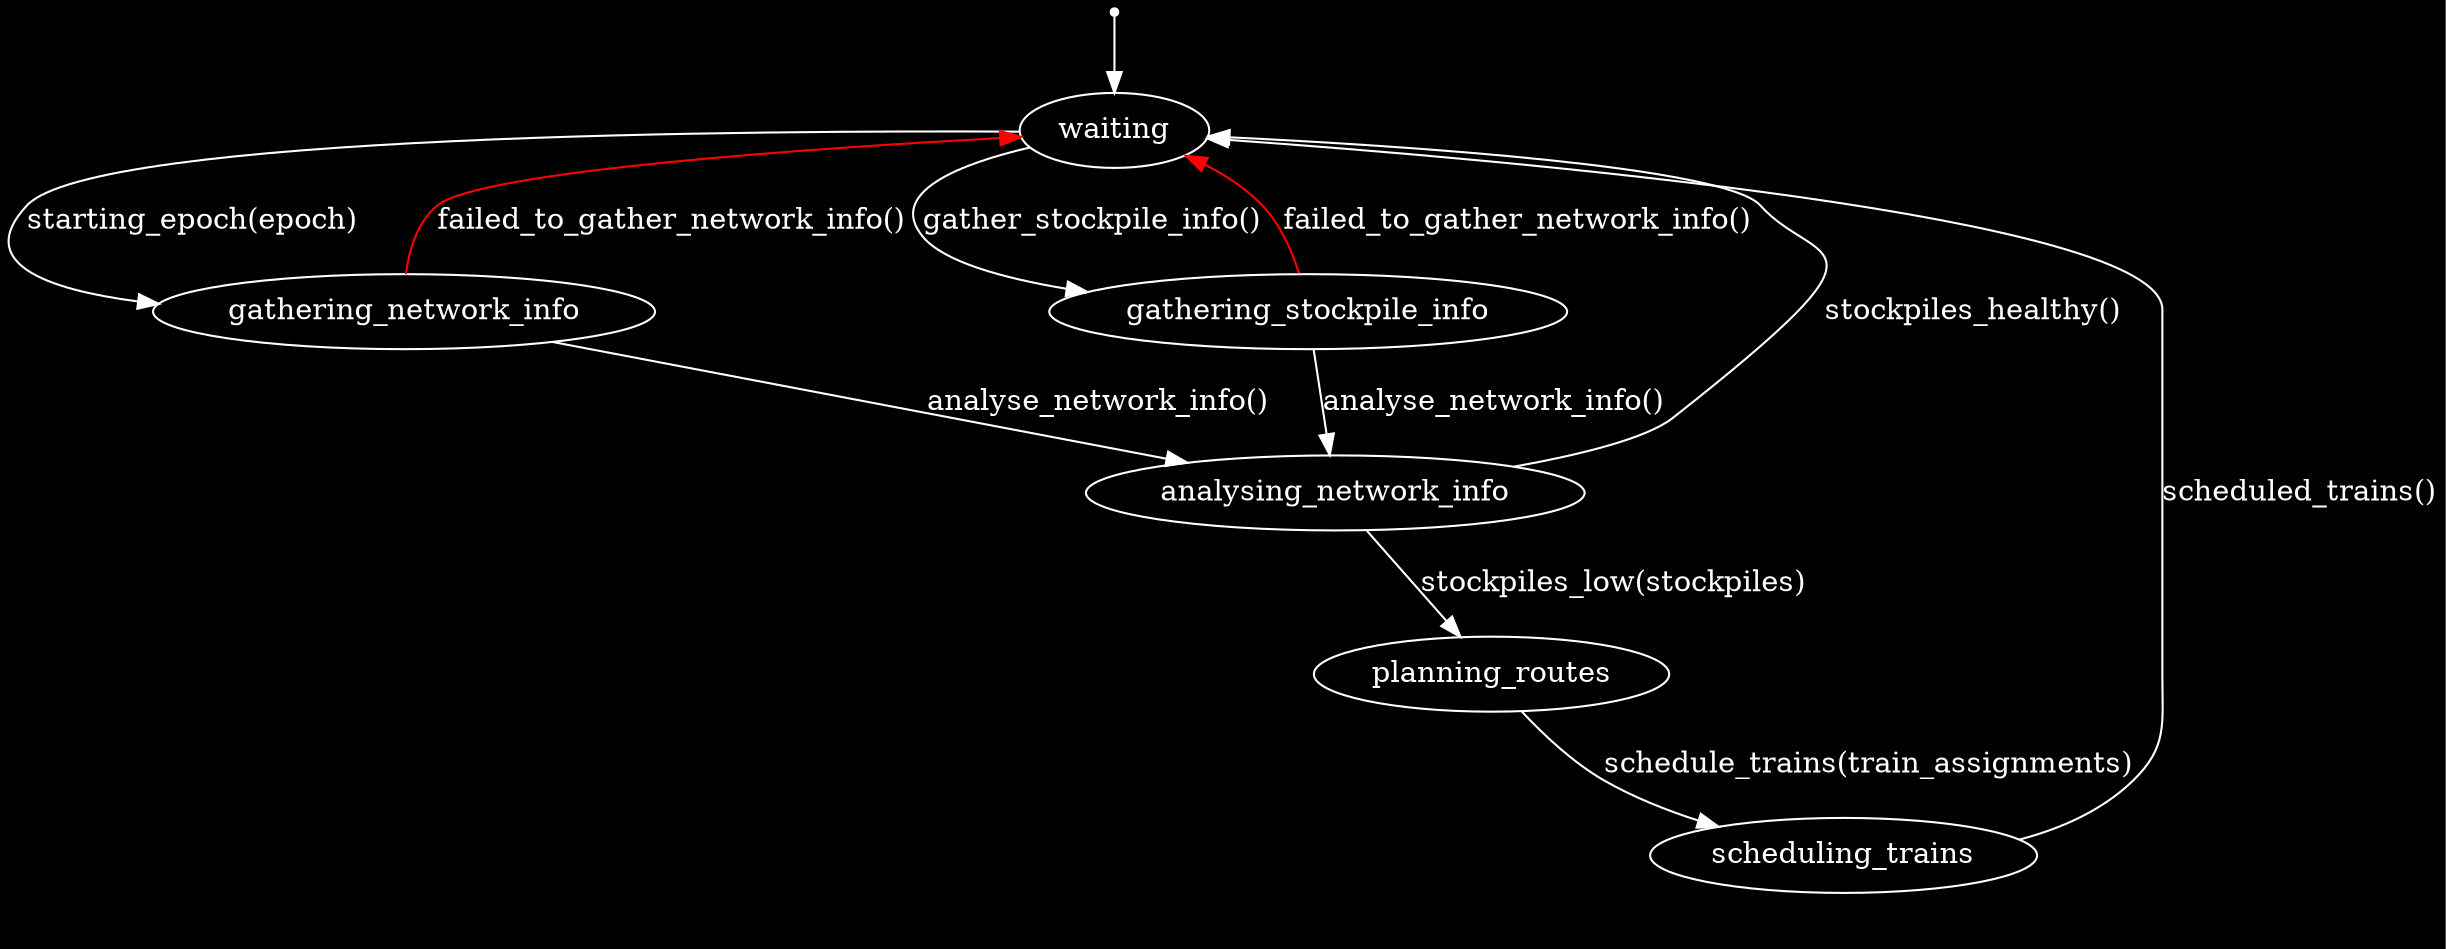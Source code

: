 #!/usr/bin/sfdp
digraph {
	label = "marshal state machine"
	bgcolor = black // 313244
	color = white
	node [
		color = white
		fontcolor = white
		fillcolor = white
	]
	edge [
		color = white
		fontcolor = white
	]

	init[shape=point]
	init -> waiting

	waiting -> gathering_network_info [label="starting_epoch(epoch)"]
	waiting -> gathering_stockpile_info [label="gather_stockpile_info()"]

	gathering_network_info -> analysing_network_info [label="analyse_network_info()"]
	gathering_network_info -> waiting [color=red, label="failed_to_gather_network_info()"]

	gathering_stockpile_info -> analysing_network_info [label="analyse_network_info()"]
	gathering_stockpile_info -> waiting [color=red, label="failed_to_gather_network_info()"]

	analysing_network_info -> planning_routes [label="stockpiles_low(stockpiles)"]
	analysing_network_info -> waiting [label="stockpiles_healthy()"]

	planning_routes -> scheduling_trains [label="schedule_trains(train_assignments)"]

	scheduling_trains -> waiting [label="scheduled_trains()"]
}
